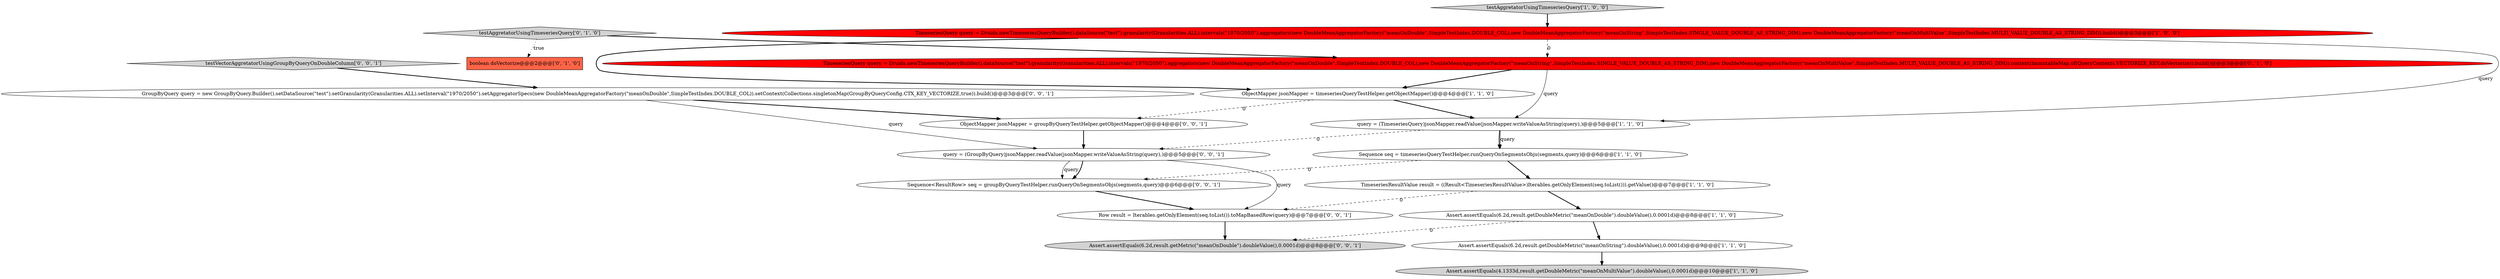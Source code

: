 digraph {
7 [style = filled, label = "TimeseriesQuery query = Druids.newTimeseriesQueryBuilder().dataSource(\"test\").granularity(Granularities.ALL).intervals(\"1970/2050\").aggregators(new DoubleMeanAggregatorFactory(\"meanOnDouble\",SimpleTestIndex.DOUBLE_COL),new DoubleMeanAggregatorFactory(\"meanOnString\",SimpleTestIndex.SINGLE_VALUE_DOUBLE_AS_STRING_DIM),new DoubleMeanAggregatorFactory(\"meanOnMultiValue\",SimpleTestIndex.MULTI_VALUE_DOUBLE_AS_STRING_DIM)).build()@@@3@@@['1', '0', '0']", fillcolor = red, shape = ellipse image = "AAA1AAABBB1BBB"];
8 [style = filled, label = "ObjectMapper jsonMapper = timeseriesQueryTestHelper.getObjectMapper()@@@4@@@['1', '1', '0']", fillcolor = white, shape = ellipse image = "AAA0AAABBB1BBB"];
15 [style = filled, label = "Row result = Iterables.getOnlyElement(seq.toList()).toMapBasedRow(query)@@@7@@@['0', '0', '1']", fillcolor = white, shape = ellipse image = "AAA0AAABBB3BBB"];
3 [style = filled, label = "TimeseriesResultValue result = ((Result<TimeseriesResultValue>)Iterables.getOnlyElement(seq.toList())).getValue()@@@7@@@['1', '1', '0']", fillcolor = white, shape = ellipse image = "AAA0AAABBB1BBB"];
0 [style = filled, label = "query = (TimeseriesQuery)jsonMapper.readValue(jsonMapper.writeValueAsString(query),)@@@5@@@['1', '1', '0']", fillcolor = white, shape = ellipse image = "AAA0AAABBB1BBB"];
9 [style = filled, label = "TimeseriesQuery query = Druids.newTimeseriesQueryBuilder().dataSource(\"test\").granularity(Granularities.ALL).intervals(\"1970/2050\").aggregators(new DoubleMeanAggregatorFactory(\"meanOnDouble\",SimpleTestIndex.DOUBLE_COL),new DoubleMeanAggregatorFactory(\"meanOnString\",SimpleTestIndex.SINGLE_VALUE_DOUBLE_AS_STRING_DIM),new DoubleMeanAggregatorFactory(\"meanOnMultiValue\",SimpleTestIndex.MULTI_VALUE_DOUBLE_AS_STRING_DIM)).context(ImmutableMap.of(QueryContexts.VECTORIZE_KEY,doVectorize)).build()@@@3@@@['0', '1', '0']", fillcolor = red, shape = ellipse image = "AAA1AAABBB2BBB"];
5 [style = filled, label = "Assert.assertEquals(4.1333d,result.getDoubleMetric(\"meanOnMultiValue\").doubleValue(),0.0001d)@@@10@@@['1', '1', '0']", fillcolor = lightgray, shape = ellipse image = "AAA0AAABBB1BBB"];
10 [style = filled, label = "boolean doVectorize@@@2@@@['0', '1', '0']", fillcolor = tomato, shape = box image = "AAA1AAABBB2BBB"];
1 [style = filled, label = "testAggretatorUsingTimeseriesQuery['1', '0', '0']", fillcolor = lightgray, shape = diamond image = "AAA0AAABBB1BBB"];
13 [style = filled, label = "GroupByQuery query = new GroupByQuery.Builder().setDataSource(\"test\").setGranularity(Granularities.ALL).setInterval(\"1970/2050\").setAggregatorSpecs(new DoubleMeanAggregatorFactory(\"meanOnDouble\",SimpleTestIndex.DOUBLE_COL)).setContext(Collections.singletonMap(GroupByQueryConfig.CTX_KEY_VECTORIZE,true)).build()@@@3@@@['0', '0', '1']", fillcolor = white, shape = ellipse image = "AAA0AAABBB3BBB"];
18 [style = filled, label = "ObjectMapper jsonMapper = groupByQueryTestHelper.getObjectMapper()@@@4@@@['0', '0', '1']", fillcolor = white, shape = ellipse image = "AAA0AAABBB3BBB"];
6 [style = filled, label = "Sequence seq = timeseriesQueryTestHelper.runQueryOnSegmentsObjs(segments,query)@@@6@@@['1', '1', '0']", fillcolor = white, shape = ellipse image = "AAA0AAABBB1BBB"];
11 [style = filled, label = "testAggretatorUsingTimeseriesQuery['0', '1', '0']", fillcolor = lightgray, shape = diamond image = "AAA0AAABBB2BBB"];
14 [style = filled, label = "Sequence<ResultRow> seq = groupByQueryTestHelper.runQueryOnSegmentsObjs(segments,query)@@@6@@@['0', '0', '1']", fillcolor = white, shape = ellipse image = "AAA0AAABBB3BBB"];
4 [style = filled, label = "Assert.assertEquals(6.2d,result.getDoubleMetric(\"meanOnString\").doubleValue(),0.0001d)@@@9@@@['1', '1', '0']", fillcolor = white, shape = ellipse image = "AAA0AAABBB1BBB"];
12 [style = filled, label = "testVectorAggretatorUsingGroupByQueryOnDoubleColumn['0', '0', '1']", fillcolor = lightgray, shape = diamond image = "AAA0AAABBB3BBB"];
16 [style = filled, label = "Assert.assertEquals(6.2d,result.getMetric(\"meanOnDouble\").doubleValue(),0.0001d)@@@8@@@['0', '0', '1']", fillcolor = lightgray, shape = ellipse image = "AAA0AAABBB3BBB"];
2 [style = filled, label = "Assert.assertEquals(6.2d,result.getDoubleMetric(\"meanOnDouble\").doubleValue(),0.0001d)@@@8@@@['1', '1', '0']", fillcolor = white, shape = ellipse image = "AAA0AAABBB1BBB"];
17 [style = filled, label = "query = (GroupByQuery)jsonMapper.readValue(jsonMapper.writeValueAsString(query),)@@@5@@@['0', '0', '1']", fillcolor = white, shape = ellipse image = "AAA0AAABBB3BBB"];
6->3 [style = bold, label=""];
0->6 [style = bold, label=""];
0->6 [style = solid, label="query"];
11->10 [style = dotted, label="true"];
17->14 [style = solid, label="query"];
18->17 [style = bold, label=""];
9->0 [style = solid, label="query"];
6->14 [style = dashed, label="0"];
7->8 [style = bold, label=""];
9->8 [style = bold, label=""];
2->4 [style = bold, label=""];
1->7 [style = bold, label=""];
11->9 [style = bold, label=""];
15->16 [style = bold, label=""];
0->17 [style = dashed, label="0"];
8->0 [style = bold, label=""];
12->13 [style = bold, label=""];
3->2 [style = bold, label=""];
17->14 [style = bold, label=""];
7->9 [style = dashed, label="0"];
2->16 [style = dashed, label="0"];
13->17 [style = solid, label="query"];
3->15 [style = dashed, label="0"];
17->15 [style = solid, label="query"];
8->18 [style = dashed, label="0"];
14->15 [style = bold, label=""];
4->5 [style = bold, label=""];
7->0 [style = solid, label="query"];
13->18 [style = bold, label=""];
}

